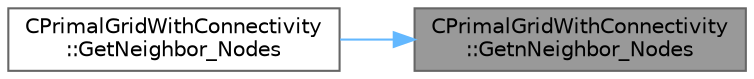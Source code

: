 digraph "CPrimalGridWithConnectivity::GetnNeighbor_Nodes"
{
 // LATEX_PDF_SIZE
  bgcolor="transparent";
  edge [fontname=Helvetica,fontsize=10,labelfontname=Helvetica,labelfontsize=10];
  node [fontname=Helvetica,fontsize=10,shape=box,height=0.2,width=0.4];
  rankdir="RL";
  Node1 [id="Node000001",label="CPrimalGridWithConnectivity\l::GetnNeighbor_Nodes",height=0.2,width=0.4,color="gray40", fillcolor="grey60", style="filled", fontcolor="black",tooltip="Get number of neighbor nodes of a node."];
  Node1 -> Node2 [id="edge1_Node000001_Node000002",dir="back",color="steelblue1",style="solid",tooltip=" "];
  Node2 [id="Node000002",label="CPrimalGridWithConnectivity\l::GetNeighbor_Nodes",height=0.2,width=0.4,color="grey40", fillcolor="white", style="filled",URL="$classCPrimalGridWithConnectivity.html#ae460212dfc080cd59aa2e6b1de2ae26e",tooltip="Get neighbor nodes of a node."];
}
